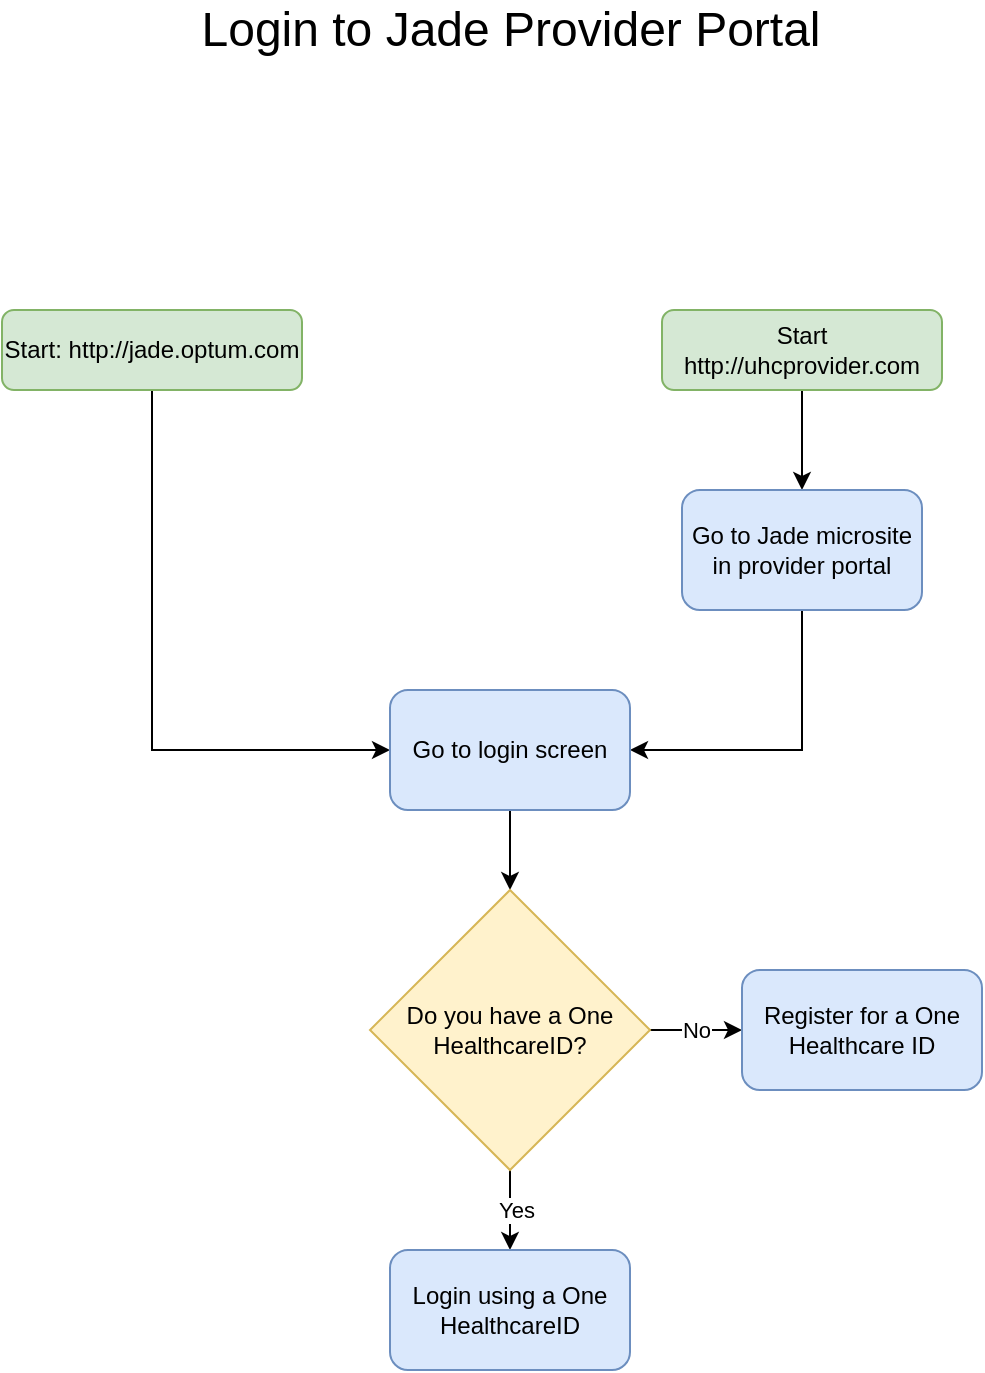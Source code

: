 <mxfile version="14.4.3" type="github">
  <diagram id="C5RBs43oDa-KdzZeNtuy" name="Page-1">
    <mxGraphModel dx="1426" dy="794" grid="1" gridSize="10" guides="1" tooltips="1" connect="1" arrows="1" fold="1" page="1" pageScale="1" pageWidth="827" pageHeight="1169" math="0" shadow="0">
      <root>
        <mxCell id="WIyWlLk6GJQsqaUBKTNV-0" />
        <mxCell id="WIyWlLk6GJQsqaUBKTNV-1" parent="WIyWlLk6GJQsqaUBKTNV-0" />
        <mxCell id="9J4xxntd1ysZ5gKOz2Ll-7" style="edgeStyle=orthogonalEdgeStyle;rounded=0;orthogonalLoop=1;jettySize=auto;html=1;exitX=0.5;exitY=1;exitDx=0;exitDy=0;entryX=0;entryY=0.5;entryDx=0;entryDy=0;" parent="WIyWlLk6GJQsqaUBKTNV-1" source="WIyWlLk6GJQsqaUBKTNV-3" target="9J4xxntd1ysZ5gKOz2Ll-5" edge="1">
          <mxGeometry relative="1" as="geometry" />
        </mxCell>
        <UserObject label="Start: http://jade.optum.com" link="https://jade.optum.com/" id="WIyWlLk6GJQsqaUBKTNV-3">
          <mxCell style="rounded=1;whiteSpace=wrap;html=1;fontSize=12;glass=0;strokeWidth=1;shadow=0;fillColor=#d5e8d4;strokeColor=#82b366;" parent="WIyWlLk6GJQsqaUBKTNV-1" vertex="1">
            <mxGeometry x="160" y="200" width="150" height="40" as="geometry" />
          </mxCell>
        </UserObject>
        <mxCell id="9J4xxntd1ysZ5gKOz2Ll-3" style="edgeStyle=orthogonalEdgeStyle;rounded=0;orthogonalLoop=1;jettySize=auto;html=1;exitX=0.5;exitY=1;exitDx=0;exitDy=0;" parent="WIyWlLk6GJQsqaUBKTNV-1" source="9J4xxntd1ysZ5gKOz2Ll-0" target="9J4xxntd1ysZ5gKOz2Ll-1" edge="1">
          <mxGeometry relative="1" as="geometry" />
        </mxCell>
        <UserObject label="Start&lt;br&gt;http://uhcprovider.com" link="https://www.uhcprovider.com/" id="9J4xxntd1ysZ5gKOz2Ll-0">
          <mxCell style="rounded=1;whiteSpace=wrap;html=1;fontSize=12;glass=0;strokeWidth=1;shadow=0;fillColor=#d5e8d4;strokeColor=#82b366;" parent="WIyWlLk6GJQsqaUBKTNV-1" vertex="1">
            <mxGeometry x="490" y="200" width="140" height="40" as="geometry" />
          </mxCell>
        </UserObject>
        <mxCell id="9J4xxntd1ysZ5gKOz2Ll-6" style="edgeStyle=orthogonalEdgeStyle;rounded=0;orthogonalLoop=1;jettySize=auto;html=1;exitX=0.5;exitY=1;exitDx=0;exitDy=0;entryX=1;entryY=0.5;entryDx=0;entryDy=0;" parent="WIyWlLk6GJQsqaUBKTNV-1" source="9J4xxntd1ysZ5gKOz2Ll-1" target="9J4xxntd1ysZ5gKOz2Ll-5" edge="1">
          <mxGeometry relative="1" as="geometry" />
        </mxCell>
        <mxCell id="9J4xxntd1ysZ5gKOz2Ll-1" value="Go to Jade microsite in provider portal" style="rounded=1;whiteSpace=wrap;html=1;fillColor=#dae8fc;strokeColor=#6c8ebf;" parent="WIyWlLk6GJQsqaUBKTNV-1" vertex="1">
          <mxGeometry x="500" y="290" width="120" height="60" as="geometry" />
        </mxCell>
        <mxCell id="i8LHyfqBCvH4AaGKe-vy-1" style="edgeStyle=orthogonalEdgeStyle;rounded=0;orthogonalLoop=1;jettySize=auto;html=1;exitX=0.5;exitY=1;exitDx=0;exitDy=0;entryX=0.5;entryY=0;entryDx=0;entryDy=0;" parent="WIyWlLk6GJQsqaUBKTNV-1" source="9J4xxntd1ysZ5gKOz2Ll-5" target="i8LHyfqBCvH4AaGKe-vy-0" edge="1">
          <mxGeometry relative="1" as="geometry" />
        </mxCell>
        <UserObject label="Go to login screen" id="9J4xxntd1ysZ5gKOz2Ll-5">
          <mxCell style="rounded=1;whiteSpace=wrap;html=1;fillColor=#dae8fc;strokeColor=#6c8ebf;" parent="WIyWlLk6GJQsqaUBKTNV-1" vertex="1">
            <mxGeometry x="354" y="390" width="120" height="60" as="geometry" />
          </mxCell>
        </UserObject>
        <mxCell id="i8LHyfqBCvH4AaGKe-vy-3" value="No" style="edgeStyle=orthogonalEdgeStyle;rounded=0;orthogonalLoop=1;jettySize=auto;html=1;exitX=1;exitY=0.5;exitDx=0;exitDy=0;entryX=0;entryY=0.5;entryDx=0;entryDy=0;" parent="WIyWlLk6GJQsqaUBKTNV-1" source="i8LHyfqBCvH4AaGKe-vy-0" target="i8LHyfqBCvH4AaGKe-vy-2" edge="1">
          <mxGeometry relative="1" as="geometry" />
        </mxCell>
        <mxCell id="i8LHyfqBCvH4AaGKe-vy-6" style="edgeStyle=orthogonalEdgeStyle;rounded=0;orthogonalLoop=1;jettySize=auto;html=1;exitX=0.5;exitY=1;exitDx=0;exitDy=0;" parent="WIyWlLk6GJQsqaUBKTNV-1" source="i8LHyfqBCvH4AaGKe-vy-0" target="i8LHyfqBCvH4AaGKe-vy-5" edge="1">
          <mxGeometry relative="1" as="geometry" />
        </mxCell>
        <mxCell id="i8LHyfqBCvH4AaGKe-vy-7" value="Yes" style="edgeLabel;html=1;align=center;verticalAlign=middle;resizable=0;points=[];" parent="i8LHyfqBCvH4AaGKe-vy-6" vertex="1" connectable="0">
          <mxGeometry x="-0.003" y="3" relative="1" as="geometry">
            <mxPoint as="offset" />
          </mxGeometry>
        </mxCell>
        <mxCell id="i8LHyfqBCvH4AaGKe-vy-0" value="Do you have a One HealthcareID?" style="rhombus;whiteSpace=wrap;html=1;fillColor=#fff2cc;strokeColor=#d6b656;" parent="WIyWlLk6GJQsqaUBKTNV-1" vertex="1">
          <mxGeometry x="344" y="490" width="140" height="140" as="geometry" />
        </mxCell>
        <mxCell id="i8LHyfqBCvH4AaGKe-vy-2" value="Register for a One Healthcare ID" style="rounded=1;whiteSpace=wrap;html=1;fillColor=#dae8fc;strokeColor=#6c8ebf;" parent="WIyWlLk6GJQsqaUBKTNV-1" vertex="1">
          <mxGeometry x="530" y="530" width="120" height="60" as="geometry" />
        </mxCell>
        <mxCell id="i8LHyfqBCvH4AaGKe-vy-5" value="Login using a One HealthcareID" style="rounded=1;whiteSpace=wrap;html=1;fillColor=#dae8fc;strokeColor=#6c8ebf;" parent="WIyWlLk6GJQsqaUBKTNV-1" vertex="1">
          <mxGeometry x="354" y="670" width="120" height="60" as="geometry" />
        </mxCell>
        <mxCell id="i8LHyfqBCvH4AaGKe-vy-9" value="&lt;font style=&quot;font-size: 24px&quot;&gt;Login to Jade Provider Portal&lt;/font&gt;" style="text;html=1;align=center;verticalAlign=middle;resizable=0;points=[];autosize=1;" parent="WIyWlLk6GJQsqaUBKTNV-1" vertex="1">
          <mxGeometry x="249" y="50" width="330" height="20" as="geometry" />
        </mxCell>
      </root>
    </mxGraphModel>
  </diagram>
</mxfile>
